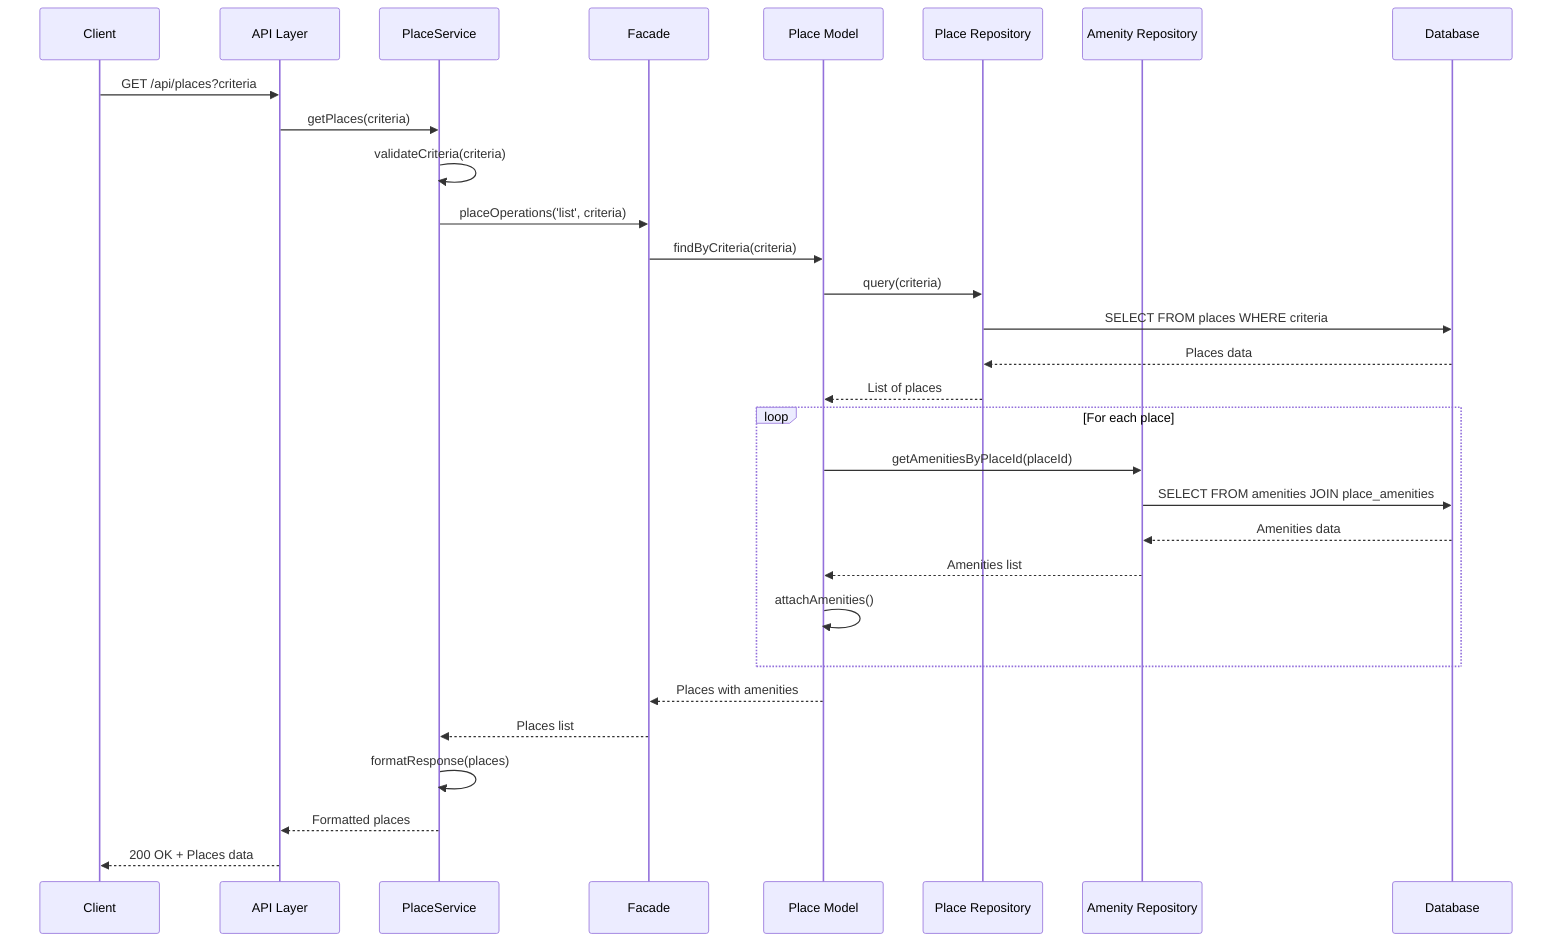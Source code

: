 sequenceDiagram
    participant Client
    participant API as API Layer
    participant Service as PlaceService
    participant Facade
    participant PlaceModel as Place Model
    participant PlaceRepo as Place Repository
    participant AmenityRepo as Amenity Repository
    participant DB as Database

    Client->>API: GET /api/places?criteria
    API->>Service: getPlaces(criteria)
    Service->>Service: validateCriteria(criteria)
    Service->>Facade: placeOperations('list', criteria)
    Facade->>PlaceModel: findByCriteria(criteria)
    PlaceModel->>PlaceRepo: query(criteria)
    PlaceRepo->>DB: SELECT FROM places WHERE criteria
    DB-->>PlaceRepo: Places data
    PlaceRepo-->>PlaceModel: List of places
    
    loop For each place
        PlaceModel->>AmenityRepo: getAmenitiesByPlaceId(placeId)
        AmenityRepo->>DB: SELECT FROM amenities JOIN place_amenities
        DB-->>AmenityRepo: Amenities data
        AmenityRepo-->>PlaceModel: Amenities list
        PlaceModel->>PlaceModel: attachAmenities()
    end
    
    PlaceModel-->>Facade: Places with amenities
    Facade-->>Service: Places list
    Service->>Service: formatResponse(places)
    Service-->>API: Formatted places
    API-->>Client: 200 OK + Places data
